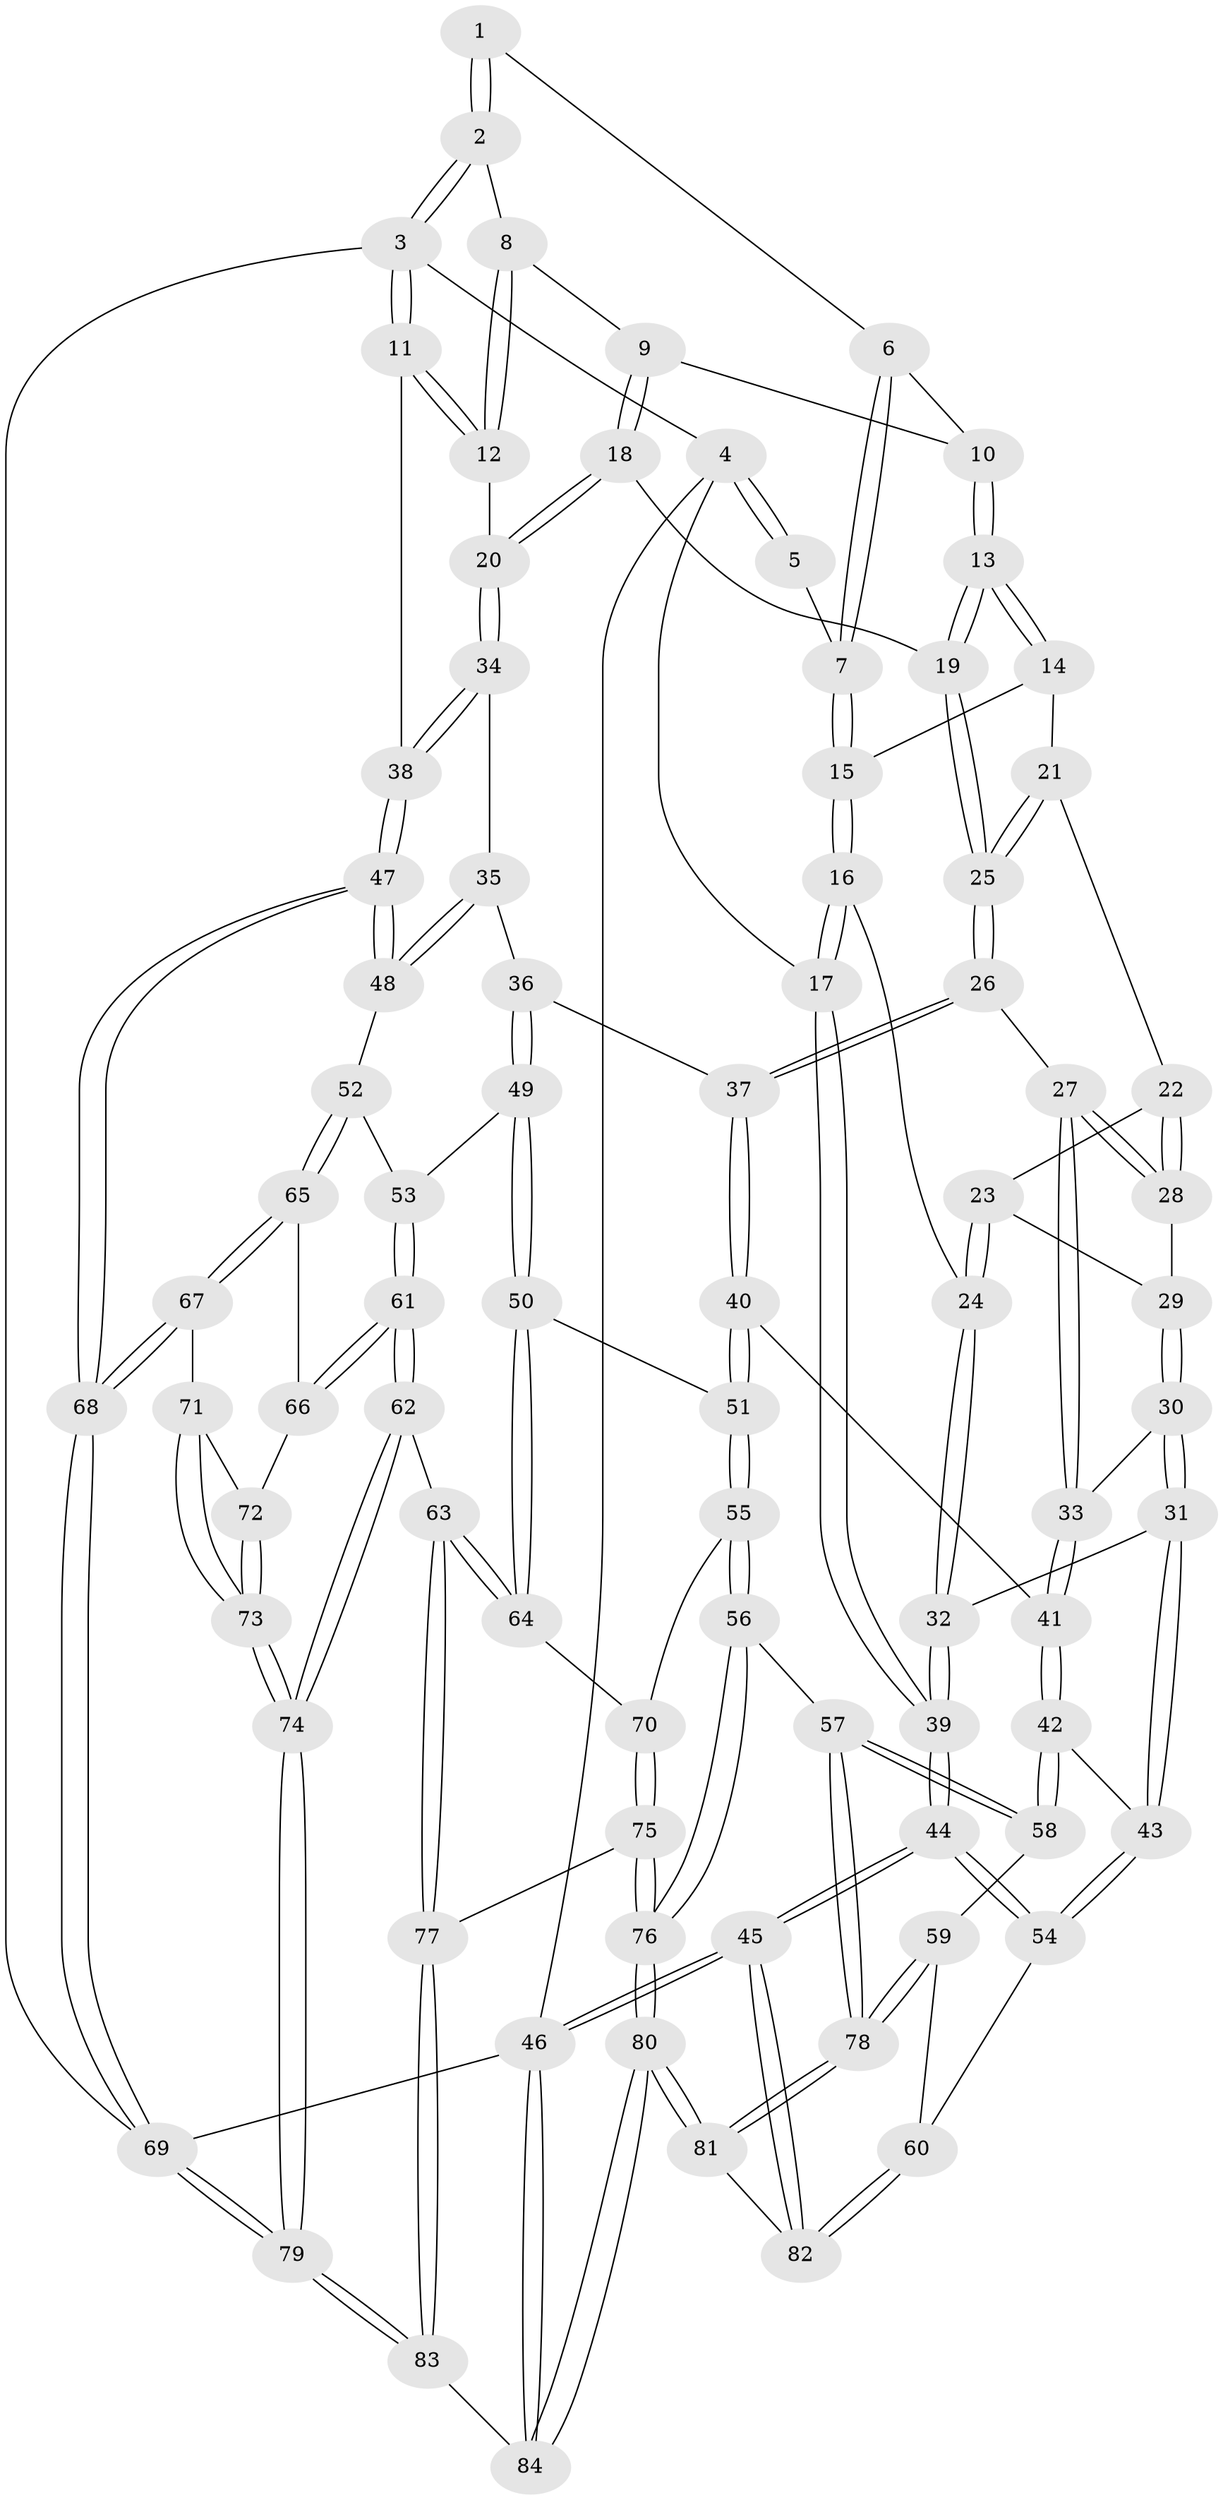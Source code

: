 // Generated by graph-tools (version 1.1) at 2025/16/03/09/25 04:16:48]
// undirected, 84 vertices, 207 edges
graph export_dot {
graph [start="1"]
  node [color=gray90,style=filled];
  1 [pos="+0.5556939550578226+0"];
  2 [pos="+0.869596156955323+0"];
  3 [pos="+1+0"];
  4 [pos="+0+0"];
  5 [pos="+0.3430553100894206+0"];
  6 [pos="+0.5500985881032094+0"];
  7 [pos="+0.3957610611691049+0.09514022628307488"];
  8 [pos="+0.8267017386337189+0"];
  9 [pos="+0.6873915459852356+0.11531195822241232"];
  10 [pos="+0.5682831727184634+0.06154763921317573"];
  11 [pos="+1+0.22832731341121196"];
  12 [pos="+0.8816117836475104+0.21923013742421818"];
  13 [pos="+0.5197346026293334+0.1422709739986193"];
  14 [pos="+0.40628247638385967+0.11972220946622995"];
  15 [pos="+0.39544127311138016+0.09670070457943633"];
  16 [pos="+0+0.011130138940363795"];
  17 [pos="+0+0"];
  18 [pos="+0.7201161426330445+0.2983319905358975"];
  19 [pos="+0.5598505630485082+0.2969096706835755"];
  20 [pos="+0.7507339816037204+0.31391242603323527"];
  21 [pos="+0.3848889717771171+0.16327518019775775"];
  22 [pos="+0.2328803652092351+0.2400758085782252"];
  23 [pos="+0.15641441864416958+0.22001845466589795"];
  24 [pos="+0+0.1515386693707094"];
  25 [pos="+0.4765959048394322+0.3511615674038864"];
  26 [pos="+0.47120152179896985+0.35707126196442135"];
  27 [pos="+0.45007475824063226+0.36216978078592216"];
  28 [pos="+0.337800717712237+0.31897199600361026"];
  29 [pos="+0.25531000742639093+0.4279427638349676"];
  30 [pos="+0.25333749322455973+0.4484823941128694"];
  31 [pos="+0.15993925348521953+0.5507390290765348"];
  32 [pos="+0.15777986058811272+0.548654830288973"];
  33 [pos="+0.3862773620357702+0.44435154225071505"];
  34 [pos="+0.7838635259674338+0.43600925197290397"];
  35 [pos="+0.7492369761925276+0.5076250069387215"];
  36 [pos="+0.622989834716763+0.5723050816030931"];
  37 [pos="+0.5528667115650608+0.5453296366674195"];
  38 [pos="+1+0.5245741116832687"];
  39 [pos="+0+0.5390930264194056"];
  40 [pos="+0.4144657024138252+0.6281391597254268"];
  41 [pos="+0.34865019877701797+0.6084530577269628"];
  42 [pos="+0.3063405520224782+0.6202817956101818"];
  43 [pos="+0.1734528974724439+0.5829829754570952"];
  44 [pos="+0+0.712380851182436"];
  45 [pos="+0+1"];
  46 [pos="+0+1"];
  47 [pos="+1+0.5389793740238529"];
  48 [pos="+0.806937546903008+0.6285681605121389"];
  49 [pos="+0.6215846880481616+0.6912881227656074"];
  50 [pos="+0.6129917317464912+0.7066376420416595"];
  51 [pos="+0.464093337929795+0.7222899554674044"];
  52 [pos="+0.8159222661726785+0.692923688776126"];
  53 [pos="+0.7238087791506226+0.7099804300154923"];
  54 [pos="+0.10661632795815354+0.700915523361136"];
  55 [pos="+0.4491107947755512+0.7887147751420449"];
  56 [pos="+0.3524212054995844+0.8223985655853997"];
  57 [pos="+0.31987070217524516+0.8161456150608086"];
  58 [pos="+0.3060791807010085+0.6502039475257742"];
  59 [pos="+0.19331202429197128+0.8135757427251996"];
  60 [pos="+0.13542040493006813+0.7977224413659205"];
  61 [pos="+0.7084359233354229+0.8499995693200151"];
  62 [pos="+0.6871428935948587+0.8661255378787005"];
  63 [pos="+0.6528710114936239+0.8538158432622938"];
  64 [pos="+0.6238685220136151+0.8054785047322357"];
  65 [pos="+0.8242858347854642+0.7039044395631077"];
  66 [pos="+0.7688512882249167+0.8202835370730821"];
  67 [pos="+0.9740791208381693+0.7595086057878266"];
  68 [pos="+1+0.740131460737562"];
  69 [pos="+1+1"];
  70 [pos="+0.47361416221735+0.8160191403276118"];
  71 [pos="+0.9029304003931398+0.8294407673812166"];
  72 [pos="+0.8167696077471381+0.8447842632123689"];
  73 [pos="+0.8484770219130836+1"];
  74 [pos="+0.8310604309091738+1"];
  75 [pos="+0.49095619140063623+0.8962566945554734"];
  76 [pos="+0.41585104725514604+0.9689060482058636"];
  77 [pos="+0.5669766496923928+0.918676654682878"];
  78 [pos="+0.26919753743017444+0.8440346442726392"];
  79 [pos="+0.8560487109219234+1"];
  80 [pos="+0.337507890752168+1"];
  81 [pos="+0.26164338048033847+0.9792918594191079"];
  82 [pos="+0.07964767580089778+0.8911306214847695"];
  83 [pos="+0.5765882156401664+1"];
  84 [pos="+0.3377926786050154+1"];
  1 -- 2;
  1 -- 2;
  1 -- 6;
  2 -- 3;
  2 -- 3;
  2 -- 8;
  3 -- 4;
  3 -- 11;
  3 -- 11;
  3 -- 69;
  4 -- 5;
  4 -- 5;
  4 -- 17;
  4 -- 46;
  5 -- 7;
  6 -- 7;
  6 -- 7;
  6 -- 10;
  7 -- 15;
  7 -- 15;
  8 -- 9;
  8 -- 12;
  8 -- 12;
  9 -- 10;
  9 -- 18;
  9 -- 18;
  10 -- 13;
  10 -- 13;
  11 -- 12;
  11 -- 12;
  11 -- 38;
  12 -- 20;
  13 -- 14;
  13 -- 14;
  13 -- 19;
  13 -- 19;
  14 -- 15;
  14 -- 21;
  15 -- 16;
  15 -- 16;
  16 -- 17;
  16 -- 17;
  16 -- 24;
  17 -- 39;
  17 -- 39;
  18 -- 19;
  18 -- 20;
  18 -- 20;
  19 -- 25;
  19 -- 25;
  20 -- 34;
  20 -- 34;
  21 -- 22;
  21 -- 25;
  21 -- 25;
  22 -- 23;
  22 -- 28;
  22 -- 28;
  23 -- 24;
  23 -- 24;
  23 -- 29;
  24 -- 32;
  24 -- 32;
  25 -- 26;
  25 -- 26;
  26 -- 27;
  26 -- 37;
  26 -- 37;
  27 -- 28;
  27 -- 28;
  27 -- 33;
  27 -- 33;
  28 -- 29;
  29 -- 30;
  29 -- 30;
  30 -- 31;
  30 -- 31;
  30 -- 33;
  31 -- 32;
  31 -- 43;
  31 -- 43;
  32 -- 39;
  32 -- 39;
  33 -- 41;
  33 -- 41;
  34 -- 35;
  34 -- 38;
  34 -- 38;
  35 -- 36;
  35 -- 48;
  35 -- 48;
  36 -- 37;
  36 -- 49;
  36 -- 49;
  37 -- 40;
  37 -- 40;
  38 -- 47;
  38 -- 47;
  39 -- 44;
  39 -- 44;
  40 -- 41;
  40 -- 51;
  40 -- 51;
  41 -- 42;
  41 -- 42;
  42 -- 43;
  42 -- 58;
  42 -- 58;
  43 -- 54;
  43 -- 54;
  44 -- 45;
  44 -- 45;
  44 -- 54;
  44 -- 54;
  45 -- 46;
  45 -- 46;
  45 -- 82;
  45 -- 82;
  46 -- 84;
  46 -- 84;
  46 -- 69;
  47 -- 48;
  47 -- 48;
  47 -- 68;
  47 -- 68;
  48 -- 52;
  49 -- 50;
  49 -- 50;
  49 -- 53;
  50 -- 51;
  50 -- 64;
  50 -- 64;
  51 -- 55;
  51 -- 55;
  52 -- 53;
  52 -- 65;
  52 -- 65;
  53 -- 61;
  53 -- 61;
  54 -- 60;
  55 -- 56;
  55 -- 56;
  55 -- 70;
  56 -- 57;
  56 -- 76;
  56 -- 76;
  57 -- 58;
  57 -- 58;
  57 -- 78;
  57 -- 78;
  58 -- 59;
  59 -- 60;
  59 -- 78;
  59 -- 78;
  60 -- 82;
  60 -- 82;
  61 -- 62;
  61 -- 62;
  61 -- 66;
  61 -- 66;
  62 -- 63;
  62 -- 74;
  62 -- 74;
  63 -- 64;
  63 -- 64;
  63 -- 77;
  63 -- 77;
  64 -- 70;
  65 -- 66;
  65 -- 67;
  65 -- 67;
  66 -- 72;
  67 -- 68;
  67 -- 68;
  67 -- 71;
  68 -- 69;
  68 -- 69;
  69 -- 79;
  69 -- 79;
  70 -- 75;
  70 -- 75;
  71 -- 72;
  71 -- 73;
  71 -- 73;
  72 -- 73;
  72 -- 73;
  73 -- 74;
  73 -- 74;
  74 -- 79;
  74 -- 79;
  75 -- 76;
  75 -- 76;
  75 -- 77;
  76 -- 80;
  76 -- 80;
  77 -- 83;
  77 -- 83;
  78 -- 81;
  78 -- 81;
  79 -- 83;
  79 -- 83;
  80 -- 81;
  80 -- 81;
  80 -- 84;
  80 -- 84;
  81 -- 82;
  83 -- 84;
}
